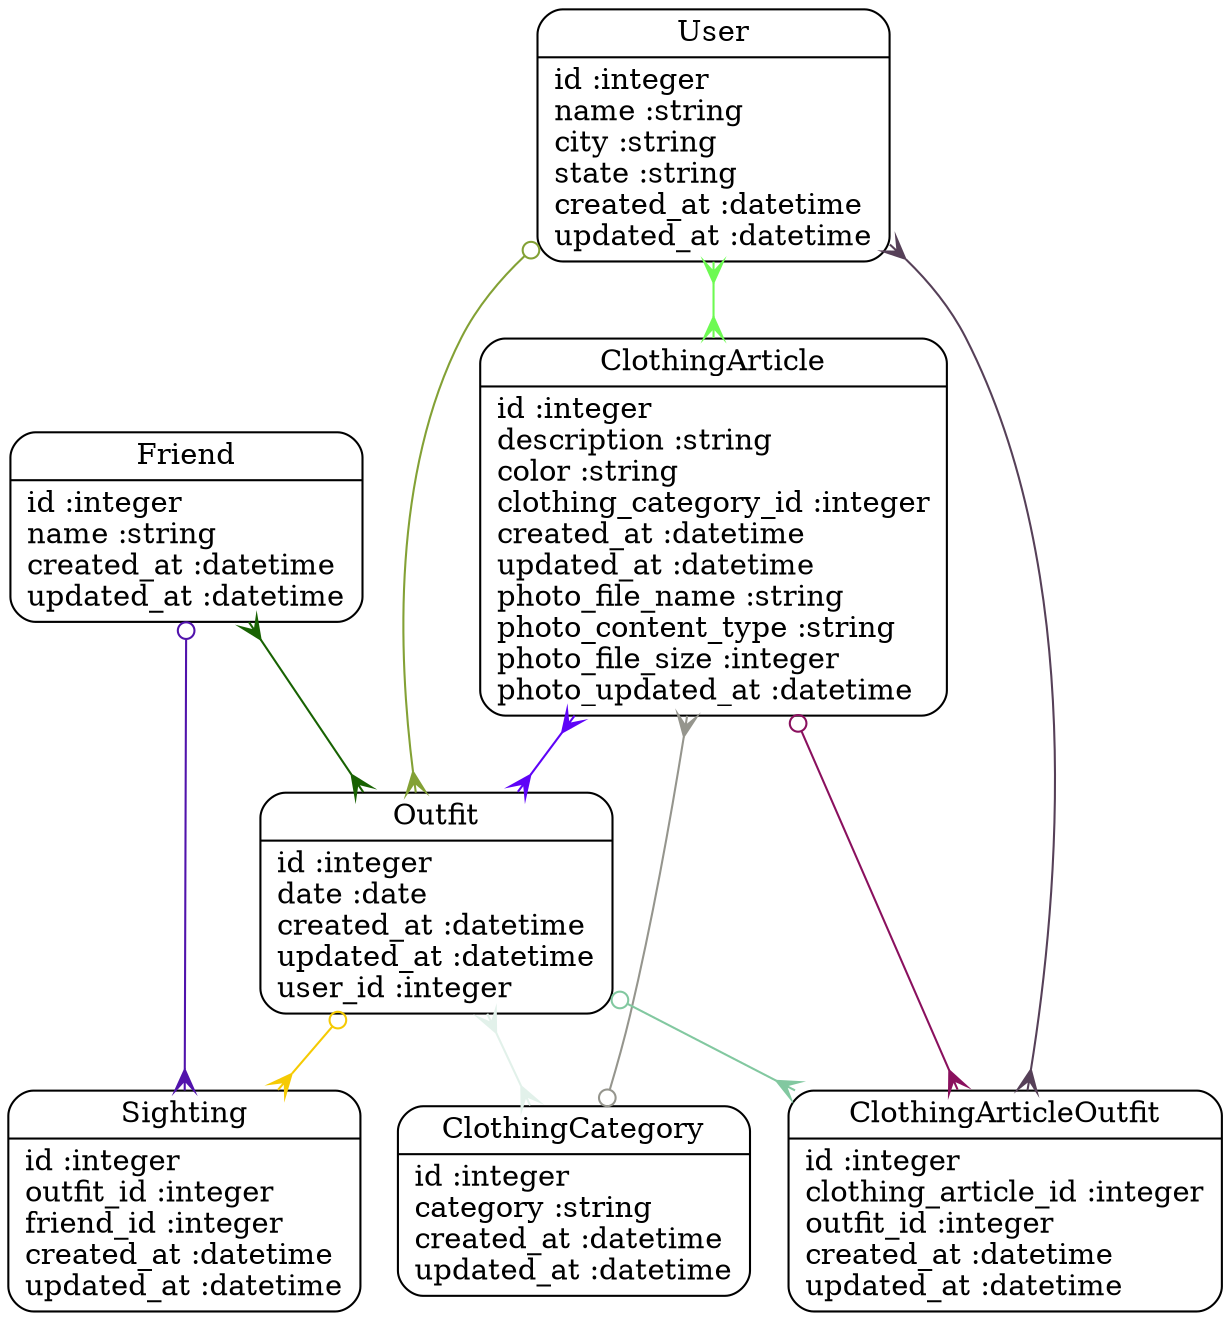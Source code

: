 digraph models_diagram {
	graph[overlap=false, splines=true]
	"ClothingArticle" [shape=Mrecord, label="{ClothingArticle|id :integer\ldescription :string\lcolor :string\lclothing_category_id :integer\lcreated_at :datetime\lupdated_at :datetime\lphoto_file_name :string\lphoto_content_type :string\lphoto_file_size :integer\lphoto_updated_at :datetime\l}"]
	"ClothingArticleOutfit" [shape=Mrecord, label="{ClothingArticleOutfit|id :integer\lclothing_article_id :integer\loutfit_id :integer\lcreated_at :datetime\lupdated_at :datetime\l}"]
	"ClothingCategory" [shape=Mrecord, label="{ClothingCategory|id :integer\lcategory :string\lcreated_at :datetime\lupdated_at :datetime\l}"]
	"Friend" [shape=Mrecord, label="{Friend|id :integer\lname :string\lcreated_at :datetime\lupdated_at :datetime\l}"]
	"Outfit" [shape=Mrecord, label="{Outfit|id :integer\ldate :date\lcreated_at :datetime\lupdated_at :datetime\luser_id :integer\l}"]
	"Sighting" [shape=Mrecord, label="{Sighting|id :integer\loutfit_id :integer\lfriend_id :integer\lcreated_at :datetime\lupdated_at :datetime\l}"]
	"User" [shape=Mrecord, label="{User|id :integer\lname :string\lcity :string\lstate :string\lcreated_at :datetime\lupdated_at :datetime\l}"]
	"ClothingArticle" -> "ClothingArticleOutfit" [arrowtail=odot, arrowhead=crow, dir=both color="#8A105E"]
	"ClothingArticle" -> "Outfit" [arrowtail=crow, arrowhead=crow, dir=both color="#5E03F7"]
	"ClothingCategory" -> "ClothingArticle" [arrowtail=odot, arrowhead=crow, dir=both color="#95958D"]
	"Friend" -> "Sighting" [arrowtail=odot, arrowhead=crow, dir=both color="#5113AC"]
	"Friend" -> "Outfit" [arrowtail=crow, arrowhead=crow, dir=both color="#186202"]
	"Outfit" -> "ClothingArticleOutfit" [arrowtail=odot, arrowhead=crow, dir=both color="#82C8A0"]
	"Outfit" -> "ClothingCategory" [arrowtail=crow, arrowhead=crow, dir=both color="#E2F1EA"]
	"Outfit" -> "Sighting" [arrowtail=odot, arrowhead=crow, dir=both color="#F5CA03"]
	"User" -> "Outfit" [arrowtail=odot, arrowhead=crow, dir=both color="#83A135"]
	"User" -> "ClothingArticleOutfit" [arrowtail=crow, arrowhead=crow, dir=both color="#564058"]
	"User" -> "ClothingArticle" [arrowtail=crow, arrowhead=crow, dir=both color="#6DFA52"]
}
